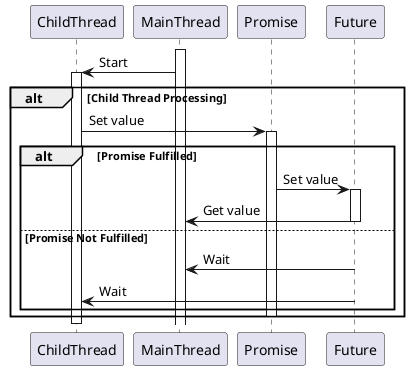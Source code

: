 @startuml
participant ChildThread
participant MainThread
participant Promise
participant Future

activate MainThread

MainThread -> ChildThread: Start
activate ChildThread

alt Child Thread Processing
    ChildThread -> Promise: Set value
    activate Promise
    alt Promise Fulfilled
        Promise -> Future: Set value
        activate Future
        Future -> MainThread: Get value
        deactivate Future
    else Promise Not Fulfilled
        Future -> MainThread: Wait
        Future -> ChildThread: Wait
    end
    deactivate Promise
end

deactivate ChildThread

@enduml